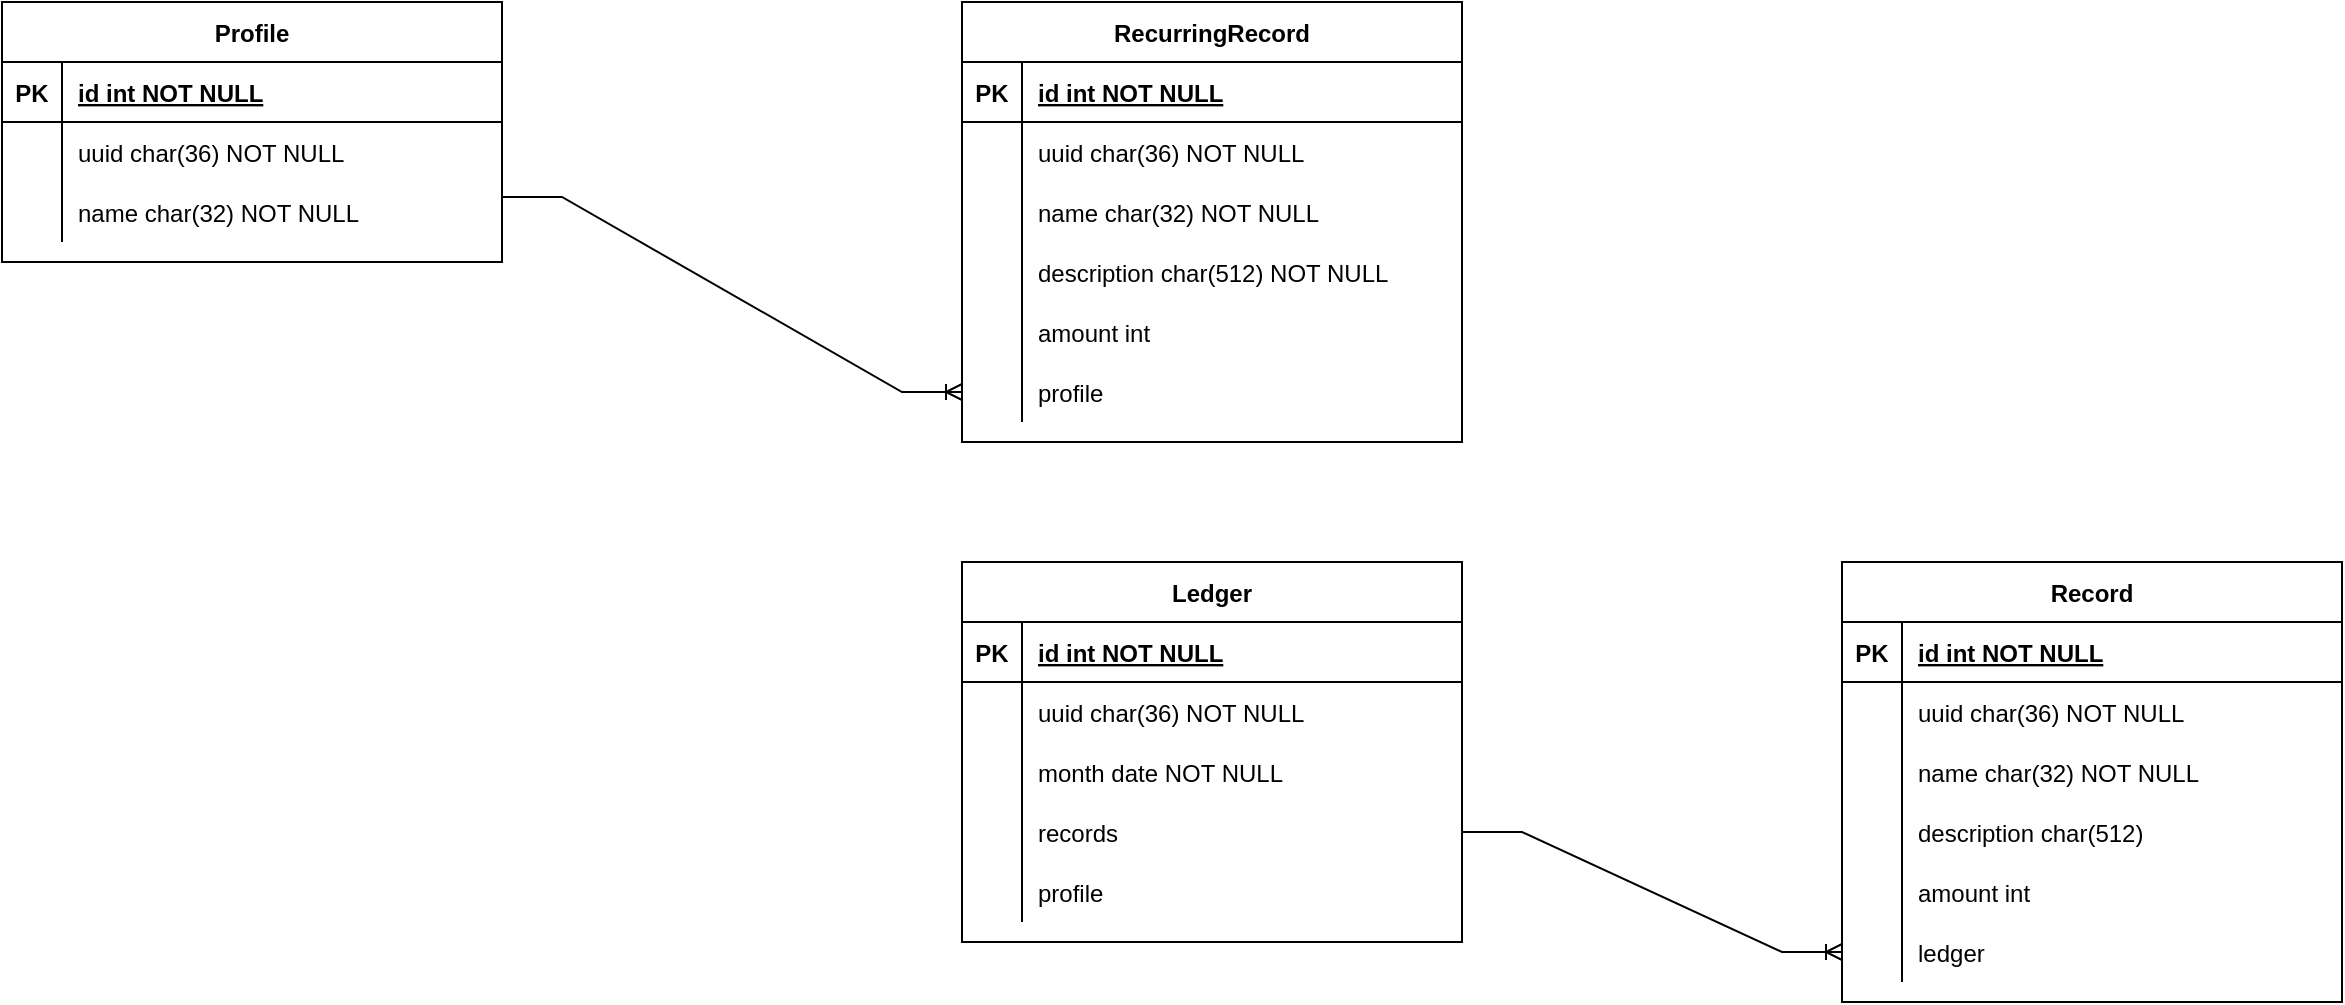 <mxfile>
    <diagram id="R2lEEEUBdFMjLlhIrx00" name="Page-1">
        <mxGraphModel dx="1302" dy="839" grid="1" gridSize="10" guides="1" tooltips="1" connect="1" arrows="1" fold="1" page="1" pageScale="1" pageWidth="850" pageHeight="1100" background="none" math="0" shadow="0" extFonts="Permanent Marker^https://fonts.googleapis.com/css?family=Permanent+Marker">
            <root>
                <mxCell id="0"/>
                <mxCell id="1" parent="0"/>
                <mxCell id="C-vyLk0tnHw3VtMMgP7b-23" value="Profile" style="shape=table;startSize=30;container=1;collapsible=1;childLayout=tableLayout;fixedRows=1;rowLines=0;fontStyle=1;align=center;resizeLast=1;" parent="1" vertex="1">
                    <mxGeometry x="40" y="120" width="250" height="130" as="geometry"/>
                </mxCell>
                <mxCell id="C-vyLk0tnHw3VtMMgP7b-24" value="" style="shape=partialRectangle;collapsible=0;dropTarget=0;pointerEvents=0;fillColor=none;points=[[0,0.5],[1,0.5]];portConstraint=eastwest;top=0;left=0;right=0;bottom=1;" parent="C-vyLk0tnHw3VtMMgP7b-23" vertex="1">
                    <mxGeometry y="30" width="250" height="30" as="geometry"/>
                </mxCell>
                <mxCell id="C-vyLk0tnHw3VtMMgP7b-25" value="PK" style="shape=partialRectangle;overflow=hidden;connectable=0;fillColor=none;top=0;left=0;bottom=0;right=0;fontStyle=1;" parent="C-vyLk0tnHw3VtMMgP7b-24" vertex="1">
                    <mxGeometry width="30" height="30" as="geometry">
                        <mxRectangle width="30" height="30" as="alternateBounds"/>
                    </mxGeometry>
                </mxCell>
                <mxCell id="C-vyLk0tnHw3VtMMgP7b-26" value="id int NOT NULL " style="shape=partialRectangle;overflow=hidden;connectable=0;fillColor=none;top=0;left=0;bottom=0;right=0;align=left;spacingLeft=6;fontStyle=5;" parent="C-vyLk0tnHw3VtMMgP7b-24" vertex="1">
                    <mxGeometry x="30" width="220" height="30" as="geometry">
                        <mxRectangle width="220" height="30" as="alternateBounds"/>
                    </mxGeometry>
                </mxCell>
                <mxCell id="C-vyLk0tnHw3VtMMgP7b-27" value="" style="shape=partialRectangle;collapsible=0;dropTarget=0;pointerEvents=0;fillColor=none;points=[[0,0.5],[1,0.5]];portConstraint=eastwest;top=0;left=0;right=0;bottom=0;" parent="C-vyLk0tnHw3VtMMgP7b-23" vertex="1">
                    <mxGeometry y="60" width="250" height="30" as="geometry"/>
                </mxCell>
                <mxCell id="C-vyLk0tnHw3VtMMgP7b-28" value="" style="shape=partialRectangle;overflow=hidden;connectable=0;fillColor=none;top=0;left=0;bottom=0;right=0;" parent="C-vyLk0tnHw3VtMMgP7b-27" vertex="1">
                    <mxGeometry width="30" height="30" as="geometry">
                        <mxRectangle width="30" height="30" as="alternateBounds"/>
                    </mxGeometry>
                </mxCell>
                <mxCell id="C-vyLk0tnHw3VtMMgP7b-29" value="uuid char(36) NOT NULL" style="shape=partialRectangle;overflow=hidden;connectable=0;fillColor=none;top=0;left=0;bottom=0;right=0;align=left;spacingLeft=6;" parent="C-vyLk0tnHw3VtMMgP7b-27" vertex="1">
                    <mxGeometry x="30" width="220" height="30" as="geometry">
                        <mxRectangle width="220" height="30" as="alternateBounds"/>
                    </mxGeometry>
                </mxCell>
                <mxCell id="B0YAo6ARifHX8JEyB577-1" value="" style="shape=partialRectangle;collapsible=0;dropTarget=0;pointerEvents=0;fillColor=none;points=[[0,0.5],[1,0.5]];portConstraint=eastwest;top=0;left=0;right=0;bottom=0;" parent="C-vyLk0tnHw3VtMMgP7b-23" vertex="1">
                    <mxGeometry y="90" width="250" height="30" as="geometry"/>
                </mxCell>
                <mxCell id="B0YAo6ARifHX8JEyB577-2" value="" style="shape=partialRectangle;overflow=hidden;connectable=0;fillColor=none;top=0;left=0;bottom=0;right=0;" parent="B0YAo6ARifHX8JEyB577-1" vertex="1">
                    <mxGeometry width="30" height="30" as="geometry">
                        <mxRectangle width="30" height="30" as="alternateBounds"/>
                    </mxGeometry>
                </mxCell>
                <mxCell id="B0YAo6ARifHX8JEyB577-3" value="name char(32) NOT NULL" style="shape=partialRectangle;overflow=hidden;connectable=0;fillColor=none;top=0;left=0;bottom=0;right=0;align=left;spacingLeft=6;" parent="B0YAo6ARifHX8JEyB577-1" vertex="1">
                    <mxGeometry x="30" width="220" height="30" as="geometry">
                        <mxRectangle width="220" height="30" as="alternateBounds"/>
                    </mxGeometry>
                </mxCell>
                <mxCell id="B0YAo6ARifHX8JEyB577-10" value="RecurringRecord" style="shape=table;startSize=30;container=1;collapsible=1;childLayout=tableLayout;fixedRows=1;rowLines=0;fontStyle=1;align=center;resizeLast=1;" parent="1" vertex="1">
                    <mxGeometry x="520" y="120" width="250" height="220" as="geometry"/>
                </mxCell>
                <mxCell id="B0YAo6ARifHX8JEyB577-11" value="" style="shape=partialRectangle;collapsible=0;dropTarget=0;pointerEvents=0;fillColor=none;points=[[0,0.5],[1,0.5]];portConstraint=eastwest;top=0;left=0;right=0;bottom=1;" parent="B0YAo6ARifHX8JEyB577-10" vertex="1">
                    <mxGeometry y="30" width="250" height="30" as="geometry"/>
                </mxCell>
                <mxCell id="B0YAo6ARifHX8JEyB577-12" value="PK" style="shape=partialRectangle;overflow=hidden;connectable=0;fillColor=none;top=0;left=0;bottom=0;right=0;fontStyle=1;" parent="B0YAo6ARifHX8JEyB577-11" vertex="1">
                    <mxGeometry width="30" height="30" as="geometry">
                        <mxRectangle width="30" height="30" as="alternateBounds"/>
                    </mxGeometry>
                </mxCell>
                <mxCell id="B0YAo6ARifHX8JEyB577-13" value="id int NOT NULL " style="shape=partialRectangle;overflow=hidden;connectable=0;fillColor=none;top=0;left=0;bottom=0;right=0;align=left;spacingLeft=6;fontStyle=5;" parent="B0YAo6ARifHX8JEyB577-11" vertex="1">
                    <mxGeometry x="30" width="220" height="30" as="geometry">
                        <mxRectangle width="220" height="30" as="alternateBounds"/>
                    </mxGeometry>
                </mxCell>
                <mxCell id="B0YAo6ARifHX8JEyB577-14" value="" style="shape=partialRectangle;collapsible=0;dropTarget=0;pointerEvents=0;fillColor=none;points=[[0,0.5],[1,0.5]];portConstraint=eastwest;top=0;left=0;right=0;bottom=0;" parent="B0YAo6ARifHX8JEyB577-10" vertex="1">
                    <mxGeometry y="60" width="250" height="30" as="geometry"/>
                </mxCell>
                <mxCell id="B0YAo6ARifHX8JEyB577-15" value="" style="shape=partialRectangle;overflow=hidden;connectable=0;fillColor=none;top=0;left=0;bottom=0;right=0;" parent="B0YAo6ARifHX8JEyB577-14" vertex="1">
                    <mxGeometry width="30" height="30" as="geometry">
                        <mxRectangle width="30" height="30" as="alternateBounds"/>
                    </mxGeometry>
                </mxCell>
                <mxCell id="B0YAo6ARifHX8JEyB577-16" value="uuid char(36) NOT NULL" style="shape=partialRectangle;overflow=hidden;connectable=0;fillColor=none;top=0;left=0;bottom=0;right=0;align=left;spacingLeft=6;" parent="B0YAo6ARifHX8JEyB577-14" vertex="1">
                    <mxGeometry x="30" width="220" height="30" as="geometry">
                        <mxRectangle width="220" height="30" as="alternateBounds"/>
                    </mxGeometry>
                </mxCell>
                <mxCell id="B0YAo6ARifHX8JEyB577-17" value="" style="shape=partialRectangle;collapsible=0;dropTarget=0;pointerEvents=0;fillColor=none;points=[[0,0.5],[1,0.5]];portConstraint=eastwest;top=0;left=0;right=0;bottom=0;" parent="B0YAo6ARifHX8JEyB577-10" vertex="1">
                    <mxGeometry y="90" width="250" height="30" as="geometry"/>
                </mxCell>
                <mxCell id="B0YAo6ARifHX8JEyB577-18" value="" style="shape=partialRectangle;overflow=hidden;connectable=0;fillColor=none;top=0;left=0;bottom=0;right=0;" parent="B0YAo6ARifHX8JEyB577-17" vertex="1">
                    <mxGeometry width="30" height="30" as="geometry">
                        <mxRectangle width="30" height="30" as="alternateBounds"/>
                    </mxGeometry>
                </mxCell>
                <mxCell id="B0YAo6ARifHX8JEyB577-19" value="name char(32) NOT NULL" style="shape=partialRectangle;overflow=hidden;connectable=0;fillColor=none;top=0;left=0;bottom=0;right=0;align=left;spacingLeft=6;" parent="B0YAo6ARifHX8JEyB577-17" vertex="1">
                    <mxGeometry x="30" width="220" height="30" as="geometry">
                        <mxRectangle width="220" height="30" as="alternateBounds"/>
                    </mxGeometry>
                </mxCell>
                <mxCell id="B0YAo6ARifHX8JEyB577-26" value="" style="shape=partialRectangle;collapsible=0;dropTarget=0;pointerEvents=0;fillColor=none;points=[[0,0.5],[1,0.5]];portConstraint=eastwest;top=0;left=0;right=0;bottom=0;" parent="B0YAo6ARifHX8JEyB577-10" vertex="1">
                    <mxGeometry y="120" width="250" height="30" as="geometry"/>
                </mxCell>
                <mxCell id="B0YAo6ARifHX8JEyB577-27" value="" style="shape=partialRectangle;overflow=hidden;connectable=0;fillColor=none;top=0;left=0;bottom=0;right=0;" parent="B0YAo6ARifHX8JEyB577-26" vertex="1">
                    <mxGeometry width="30" height="30" as="geometry">
                        <mxRectangle width="30" height="30" as="alternateBounds"/>
                    </mxGeometry>
                </mxCell>
                <mxCell id="B0YAo6ARifHX8JEyB577-28" value="description char(512) NOT NULL" style="shape=partialRectangle;overflow=hidden;connectable=0;fillColor=none;top=0;left=0;bottom=0;right=0;align=left;spacingLeft=6;" parent="B0YAo6ARifHX8JEyB577-26" vertex="1">
                    <mxGeometry x="30" width="220" height="30" as="geometry">
                        <mxRectangle width="220" height="30" as="alternateBounds"/>
                    </mxGeometry>
                </mxCell>
                <mxCell id="B0YAo6ARifHX8JEyB577-20" value="" style="shape=partialRectangle;collapsible=0;dropTarget=0;pointerEvents=0;fillColor=none;points=[[0,0.5],[1,0.5]];portConstraint=eastwest;top=0;left=0;right=0;bottom=0;" parent="B0YAo6ARifHX8JEyB577-10" vertex="1">
                    <mxGeometry y="150" width="250" height="30" as="geometry"/>
                </mxCell>
                <mxCell id="B0YAo6ARifHX8JEyB577-21" value="" style="shape=partialRectangle;overflow=hidden;connectable=0;fillColor=none;top=0;left=0;bottom=0;right=0;" parent="B0YAo6ARifHX8JEyB577-20" vertex="1">
                    <mxGeometry width="30" height="30" as="geometry">
                        <mxRectangle width="30" height="30" as="alternateBounds"/>
                    </mxGeometry>
                </mxCell>
                <mxCell id="B0YAo6ARifHX8JEyB577-22" value="amount int" style="shape=partialRectangle;overflow=hidden;connectable=0;fillColor=none;top=0;left=0;bottom=0;right=0;align=left;spacingLeft=6;" parent="B0YAo6ARifHX8JEyB577-20" vertex="1">
                    <mxGeometry x="30" width="220" height="30" as="geometry">
                        <mxRectangle width="220" height="30" as="alternateBounds"/>
                    </mxGeometry>
                </mxCell>
                <mxCell id="B0YAo6ARifHX8JEyB577-23" value="" style="shape=partialRectangle;collapsible=0;dropTarget=0;pointerEvents=0;fillColor=none;points=[[0,0.5],[1,0.5]];portConstraint=eastwest;top=0;left=0;right=0;bottom=0;" parent="B0YAo6ARifHX8JEyB577-10" vertex="1">
                    <mxGeometry y="180" width="250" height="30" as="geometry"/>
                </mxCell>
                <mxCell id="B0YAo6ARifHX8JEyB577-24" value="" style="shape=partialRectangle;overflow=hidden;connectable=0;fillColor=none;top=0;left=0;bottom=0;right=0;" parent="B0YAo6ARifHX8JEyB577-23" vertex="1">
                    <mxGeometry width="30" height="30" as="geometry">
                        <mxRectangle width="30" height="30" as="alternateBounds"/>
                    </mxGeometry>
                </mxCell>
                <mxCell id="B0YAo6ARifHX8JEyB577-25" value="profile" style="shape=partialRectangle;overflow=hidden;connectable=0;fillColor=none;top=0;left=0;bottom=0;right=0;align=left;spacingLeft=6;" parent="B0YAo6ARifHX8JEyB577-23" vertex="1">
                    <mxGeometry x="30" width="220" height="30" as="geometry">
                        <mxRectangle width="220" height="30" as="alternateBounds"/>
                    </mxGeometry>
                </mxCell>
                <mxCell id="B0YAo6ARifHX8JEyB577-30" value="" style="edgeStyle=entityRelationEdgeStyle;fontSize=12;html=1;endArrow=ERoneToMany;rounded=0;exitX=1;exitY=0.75;exitDx=0;exitDy=0;entryX=0;entryY=0.5;entryDx=0;entryDy=0;" parent="1" source="C-vyLk0tnHw3VtMMgP7b-23" target="B0YAo6ARifHX8JEyB577-23" edge="1">
                    <mxGeometry width="100" height="100" relative="1" as="geometry">
                        <mxPoint x="310" y="460" as="sourcePoint"/>
                        <mxPoint x="410" y="360" as="targetPoint"/>
                    </mxGeometry>
                </mxCell>
                <mxCell id="B0YAo6ARifHX8JEyB577-31" value="Record" style="shape=table;startSize=30;container=1;collapsible=1;childLayout=tableLayout;fixedRows=1;rowLines=0;fontStyle=1;align=center;resizeLast=1;" parent="1" vertex="1">
                    <mxGeometry x="960" y="400" width="250" height="220" as="geometry"/>
                </mxCell>
                <mxCell id="B0YAo6ARifHX8JEyB577-32" value="" style="shape=partialRectangle;collapsible=0;dropTarget=0;pointerEvents=0;fillColor=none;points=[[0,0.5],[1,0.5]];portConstraint=eastwest;top=0;left=0;right=0;bottom=1;" parent="B0YAo6ARifHX8JEyB577-31" vertex="1">
                    <mxGeometry y="30" width="250" height="30" as="geometry"/>
                </mxCell>
                <mxCell id="B0YAo6ARifHX8JEyB577-33" value="PK" style="shape=partialRectangle;overflow=hidden;connectable=0;fillColor=none;top=0;left=0;bottom=0;right=0;fontStyle=1;" parent="B0YAo6ARifHX8JEyB577-32" vertex="1">
                    <mxGeometry width="30" height="30" as="geometry">
                        <mxRectangle width="30" height="30" as="alternateBounds"/>
                    </mxGeometry>
                </mxCell>
                <mxCell id="B0YAo6ARifHX8JEyB577-34" value="id int NOT NULL " style="shape=partialRectangle;overflow=hidden;connectable=0;fillColor=none;top=0;left=0;bottom=0;right=0;align=left;spacingLeft=6;fontStyle=5;" parent="B0YAo6ARifHX8JEyB577-32" vertex="1">
                    <mxGeometry x="30" width="220" height="30" as="geometry">
                        <mxRectangle width="220" height="30" as="alternateBounds"/>
                    </mxGeometry>
                </mxCell>
                <mxCell id="B0YAo6ARifHX8JEyB577-35" value="" style="shape=partialRectangle;collapsible=0;dropTarget=0;pointerEvents=0;fillColor=none;points=[[0,0.5],[1,0.5]];portConstraint=eastwest;top=0;left=0;right=0;bottom=0;" parent="B0YAo6ARifHX8JEyB577-31" vertex="1">
                    <mxGeometry y="60" width="250" height="30" as="geometry"/>
                </mxCell>
                <mxCell id="B0YAo6ARifHX8JEyB577-36" value="" style="shape=partialRectangle;overflow=hidden;connectable=0;fillColor=none;top=0;left=0;bottom=0;right=0;" parent="B0YAo6ARifHX8JEyB577-35" vertex="1">
                    <mxGeometry width="30" height="30" as="geometry">
                        <mxRectangle width="30" height="30" as="alternateBounds"/>
                    </mxGeometry>
                </mxCell>
                <mxCell id="B0YAo6ARifHX8JEyB577-37" value="uuid char(36) NOT NULL" style="shape=partialRectangle;overflow=hidden;connectable=0;fillColor=none;top=0;left=0;bottom=0;right=0;align=left;spacingLeft=6;" parent="B0YAo6ARifHX8JEyB577-35" vertex="1">
                    <mxGeometry x="30" width="220" height="30" as="geometry">
                        <mxRectangle width="220" height="30" as="alternateBounds"/>
                    </mxGeometry>
                </mxCell>
                <mxCell id="B0YAo6ARifHX8JEyB577-38" value="" style="shape=partialRectangle;collapsible=0;dropTarget=0;pointerEvents=0;fillColor=none;points=[[0,0.5],[1,0.5]];portConstraint=eastwest;top=0;left=0;right=0;bottom=0;" parent="B0YAo6ARifHX8JEyB577-31" vertex="1">
                    <mxGeometry y="90" width="250" height="30" as="geometry"/>
                </mxCell>
                <mxCell id="B0YAo6ARifHX8JEyB577-39" value="" style="shape=partialRectangle;overflow=hidden;connectable=0;fillColor=none;top=0;left=0;bottom=0;right=0;" parent="B0YAo6ARifHX8JEyB577-38" vertex="1">
                    <mxGeometry width="30" height="30" as="geometry">
                        <mxRectangle width="30" height="30" as="alternateBounds"/>
                    </mxGeometry>
                </mxCell>
                <mxCell id="B0YAo6ARifHX8JEyB577-40" value="name char(32) NOT NULL" style="shape=partialRectangle;overflow=hidden;connectable=0;fillColor=none;top=0;left=0;bottom=0;right=0;align=left;spacingLeft=6;" parent="B0YAo6ARifHX8JEyB577-38" vertex="1">
                    <mxGeometry x="30" width="220" height="30" as="geometry">
                        <mxRectangle width="220" height="30" as="alternateBounds"/>
                    </mxGeometry>
                </mxCell>
                <mxCell id="B0YAo6ARifHX8JEyB577-41" value="" style="shape=partialRectangle;collapsible=0;dropTarget=0;pointerEvents=0;fillColor=none;points=[[0,0.5],[1,0.5]];portConstraint=eastwest;top=0;left=0;right=0;bottom=0;" parent="B0YAo6ARifHX8JEyB577-31" vertex="1">
                    <mxGeometry y="120" width="250" height="30" as="geometry"/>
                </mxCell>
                <mxCell id="B0YAo6ARifHX8JEyB577-42" value="" style="shape=partialRectangle;overflow=hidden;connectable=0;fillColor=none;top=0;left=0;bottom=0;right=0;" parent="B0YAo6ARifHX8JEyB577-41" vertex="1">
                    <mxGeometry width="30" height="30" as="geometry">
                        <mxRectangle width="30" height="30" as="alternateBounds"/>
                    </mxGeometry>
                </mxCell>
                <mxCell id="B0YAo6ARifHX8JEyB577-43" value="description char(512)" style="shape=partialRectangle;overflow=hidden;connectable=0;fillColor=none;top=0;left=0;bottom=0;right=0;align=left;spacingLeft=6;" parent="B0YAo6ARifHX8JEyB577-41" vertex="1">
                    <mxGeometry x="30" width="220" height="30" as="geometry">
                        <mxRectangle width="220" height="30" as="alternateBounds"/>
                    </mxGeometry>
                </mxCell>
                <mxCell id="B0YAo6ARifHX8JEyB577-44" value="" style="shape=partialRectangle;collapsible=0;dropTarget=0;pointerEvents=0;fillColor=none;points=[[0,0.5],[1,0.5]];portConstraint=eastwest;top=0;left=0;right=0;bottom=0;" parent="B0YAo6ARifHX8JEyB577-31" vertex="1">
                    <mxGeometry y="150" width="250" height="30" as="geometry"/>
                </mxCell>
                <mxCell id="B0YAo6ARifHX8JEyB577-45" value="" style="shape=partialRectangle;overflow=hidden;connectable=0;fillColor=none;top=0;left=0;bottom=0;right=0;" parent="B0YAo6ARifHX8JEyB577-44" vertex="1">
                    <mxGeometry width="30" height="30" as="geometry">
                        <mxRectangle width="30" height="30" as="alternateBounds"/>
                    </mxGeometry>
                </mxCell>
                <mxCell id="B0YAo6ARifHX8JEyB577-46" value="amount int" style="shape=partialRectangle;overflow=hidden;connectable=0;fillColor=none;top=0;left=0;bottom=0;right=0;align=left;spacingLeft=6;" parent="B0YAo6ARifHX8JEyB577-44" vertex="1">
                    <mxGeometry x="30" width="220" height="30" as="geometry">
                        <mxRectangle width="220" height="30" as="alternateBounds"/>
                    </mxGeometry>
                </mxCell>
                <mxCell id="B0YAo6ARifHX8JEyB577-66" value="" style="shape=partialRectangle;collapsible=0;dropTarget=0;pointerEvents=0;fillColor=none;points=[[0,0.5],[1,0.5]];portConstraint=eastwest;top=0;left=0;right=0;bottom=0;" parent="B0YAo6ARifHX8JEyB577-31" vertex="1">
                    <mxGeometry y="180" width="250" height="30" as="geometry"/>
                </mxCell>
                <mxCell id="B0YAo6ARifHX8JEyB577-67" value="" style="shape=partialRectangle;overflow=hidden;connectable=0;fillColor=none;top=0;left=0;bottom=0;right=0;" parent="B0YAo6ARifHX8JEyB577-66" vertex="1">
                    <mxGeometry width="30" height="30" as="geometry">
                        <mxRectangle width="30" height="30" as="alternateBounds"/>
                    </mxGeometry>
                </mxCell>
                <mxCell id="B0YAo6ARifHX8JEyB577-68" value="ledger" style="shape=partialRectangle;overflow=hidden;connectable=0;fillColor=none;top=0;left=0;bottom=0;right=0;align=left;spacingLeft=6;" parent="B0YAo6ARifHX8JEyB577-66" vertex="1">
                    <mxGeometry x="30" width="220" height="30" as="geometry">
                        <mxRectangle width="220" height="30" as="alternateBounds"/>
                    </mxGeometry>
                </mxCell>
                <mxCell id="B0YAo6ARifHX8JEyB577-47" value="Ledger" style="shape=table;startSize=30;container=1;collapsible=1;childLayout=tableLayout;fixedRows=1;rowLines=0;fontStyle=1;align=center;resizeLast=1;" parent="1" vertex="1">
                    <mxGeometry x="520" y="400" width="250" height="190" as="geometry"/>
                </mxCell>
                <mxCell id="B0YAo6ARifHX8JEyB577-48" value="" style="shape=partialRectangle;collapsible=0;dropTarget=0;pointerEvents=0;fillColor=none;points=[[0,0.5],[1,0.5]];portConstraint=eastwest;top=0;left=0;right=0;bottom=1;" parent="B0YAo6ARifHX8JEyB577-47" vertex="1">
                    <mxGeometry y="30" width="250" height="30" as="geometry"/>
                </mxCell>
                <mxCell id="B0YAo6ARifHX8JEyB577-49" value="PK" style="shape=partialRectangle;overflow=hidden;connectable=0;fillColor=none;top=0;left=0;bottom=0;right=0;fontStyle=1;" parent="B0YAo6ARifHX8JEyB577-48" vertex="1">
                    <mxGeometry width="30" height="30" as="geometry">
                        <mxRectangle width="30" height="30" as="alternateBounds"/>
                    </mxGeometry>
                </mxCell>
                <mxCell id="B0YAo6ARifHX8JEyB577-50" value="id int NOT NULL " style="shape=partialRectangle;overflow=hidden;connectable=0;fillColor=none;top=0;left=0;bottom=0;right=0;align=left;spacingLeft=6;fontStyle=5;" parent="B0YAo6ARifHX8JEyB577-48" vertex="1">
                    <mxGeometry x="30" width="220" height="30" as="geometry">
                        <mxRectangle width="220" height="30" as="alternateBounds"/>
                    </mxGeometry>
                </mxCell>
                <mxCell id="B0YAo6ARifHX8JEyB577-51" value="" style="shape=partialRectangle;collapsible=0;dropTarget=0;pointerEvents=0;fillColor=none;points=[[0,0.5],[1,0.5]];portConstraint=eastwest;top=0;left=0;right=0;bottom=0;" parent="B0YAo6ARifHX8JEyB577-47" vertex="1">
                    <mxGeometry y="60" width="250" height="30" as="geometry"/>
                </mxCell>
                <mxCell id="B0YAo6ARifHX8JEyB577-52" value="" style="shape=partialRectangle;overflow=hidden;connectable=0;fillColor=none;top=0;left=0;bottom=0;right=0;" parent="B0YAo6ARifHX8JEyB577-51" vertex="1">
                    <mxGeometry width="30" height="30" as="geometry">
                        <mxRectangle width="30" height="30" as="alternateBounds"/>
                    </mxGeometry>
                </mxCell>
                <mxCell id="B0YAo6ARifHX8JEyB577-53" value="uuid char(36) NOT NULL" style="shape=partialRectangle;overflow=hidden;connectable=0;fillColor=none;top=0;left=0;bottom=0;right=0;align=left;spacingLeft=6;" parent="B0YAo6ARifHX8JEyB577-51" vertex="1">
                    <mxGeometry x="30" width="220" height="30" as="geometry">
                        <mxRectangle width="220" height="30" as="alternateBounds"/>
                    </mxGeometry>
                </mxCell>
                <mxCell id="B0YAo6ARifHX8JEyB577-54" value="" style="shape=partialRectangle;collapsible=0;dropTarget=0;pointerEvents=0;fillColor=none;points=[[0,0.5],[1,0.5]];portConstraint=eastwest;top=0;left=0;right=0;bottom=0;" parent="B0YAo6ARifHX8JEyB577-47" vertex="1">
                    <mxGeometry y="90" width="250" height="30" as="geometry"/>
                </mxCell>
                <mxCell id="B0YAo6ARifHX8JEyB577-55" value="" style="shape=partialRectangle;overflow=hidden;connectable=0;fillColor=none;top=0;left=0;bottom=0;right=0;" parent="B0YAo6ARifHX8JEyB577-54" vertex="1">
                    <mxGeometry width="30" height="30" as="geometry">
                        <mxRectangle width="30" height="30" as="alternateBounds"/>
                    </mxGeometry>
                </mxCell>
                <mxCell id="B0YAo6ARifHX8JEyB577-56" value="month date NOT NULL" style="shape=partialRectangle;overflow=hidden;connectable=0;fillColor=none;top=0;left=0;bottom=0;right=0;align=left;spacingLeft=6;" parent="B0YAo6ARifHX8JEyB577-54" vertex="1">
                    <mxGeometry x="30" width="220" height="30" as="geometry">
                        <mxRectangle width="220" height="30" as="alternateBounds"/>
                    </mxGeometry>
                </mxCell>
                <mxCell id="B0YAo6ARifHX8JEyB577-57" value="" style="shape=partialRectangle;collapsible=0;dropTarget=0;pointerEvents=0;fillColor=none;points=[[0,0.5],[1,0.5]];portConstraint=eastwest;top=0;left=0;right=0;bottom=0;" parent="B0YAo6ARifHX8JEyB577-47" vertex="1">
                    <mxGeometry y="120" width="250" height="30" as="geometry"/>
                </mxCell>
                <mxCell id="B0YAo6ARifHX8JEyB577-58" value="" style="shape=partialRectangle;overflow=hidden;connectable=0;fillColor=none;top=0;left=0;bottom=0;right=0;" parent="B0YAo6ARifHX8JEyB577-57" vertex="1">
                    <mxGeometry width="30" height="30" as="geometry">
                        <mxRectangle width="30" height="30" as="alternateBounds"/>
                    </mxGeometry>
                </mxCell>
                <mxCell id="B0YAo6ARifHX8JEyB577-59" value="records" style="shape=partialRectangle;overflow=hidden;connectable=0;fillColor=none;top=0;left=0;bottom=0;right=0;align=left;spacingLeft=6;" parent="B0YAo6ARifHX8JEyB577-57" vertex="1">
                    <mxGeometry x="30" width="220" height="30" as="geometry">
                        <mxRectangle width="220" height="30" as="alternateBounds"/>
                    </mxGeometry>
                </mxCell>
                <mxCell id="B0YAo6ARifHX8JEyB577-60" value="" style="shape=partialRectangle;collapsible=0;dropTarget=0;pointerEvents=0;fillColor=none;points=[[0,0.5],[1,0.5]];portConstraint=eastwest;top=0;left=0;right=0;bottom=0;" parent="B0YAo6ARifHX8JEyB577-47" vertex="1">
                    <mxGeometry y="150" width="250" height="30" as="geometry"/>
                </mxCell>
                <mxCell id="B0YAo6ARifHX8JEyB577-61" value="" style="shape=partialRectangle;overflow=hidden;connectable=0;fillColor=none;top=0;left=0;bottom=0;right=0;" parent="B0YAo6ARifHX8JEyB577-60" vertex="1">
                    <mxGeometry width="30" height="30" as="geometry">
                        <mxRectangle width="30" height="30" as="alternateBounds"/>
                    </mxGeometry>
                </mxCell>
                <mxCell id="B0YAo6ARifHX8JEyB577-62" value="profile" style="shape=partialRectangle;overflow=hidden;connectable=0;fillColor=none;top=0;left=0;bottom=0;right=0;align=left;spacingLeft=6;" parent="B0YAo6ARifHX8JEyB577-60" vertex="1">
                    <mxGeometry x="30" width="220" height="30" as="geometry">
                        <mxRectangle width="220" height="30" as="alternateBounds"/>
                    </mxGeometry>
                </mxCell>
                <mxCell id="B0YAo6ARifHX8JEyB577-65" value="" style="edgeStyle=entityRelationEdgeStyle;fontSize=12;html=1;endArrow=ERoneToMany;rounded=0;exitX=1;exitY=0.5;exitDx=0;exitDy=0;entryX=0;entryY=0.5;entryDx=0;entryDy=0;" parent="1" source="B0YAo6ARifHX8JEyB577-57" target="B0YAo6ARifHX8JEyB577-66" edge="1">
                    <mxGeometry width="100" height="100" relative="1" as="geometry">
                        <mxPoint x="820" y="310" as="sourcePoint"/>
                        <mxPoint x="880" y="550" as="targetPoint"/>
                    </mxGeometry>
                </mxCell>
            </root>
        </mxGraphModel>
    </diagram>
</mxfile>